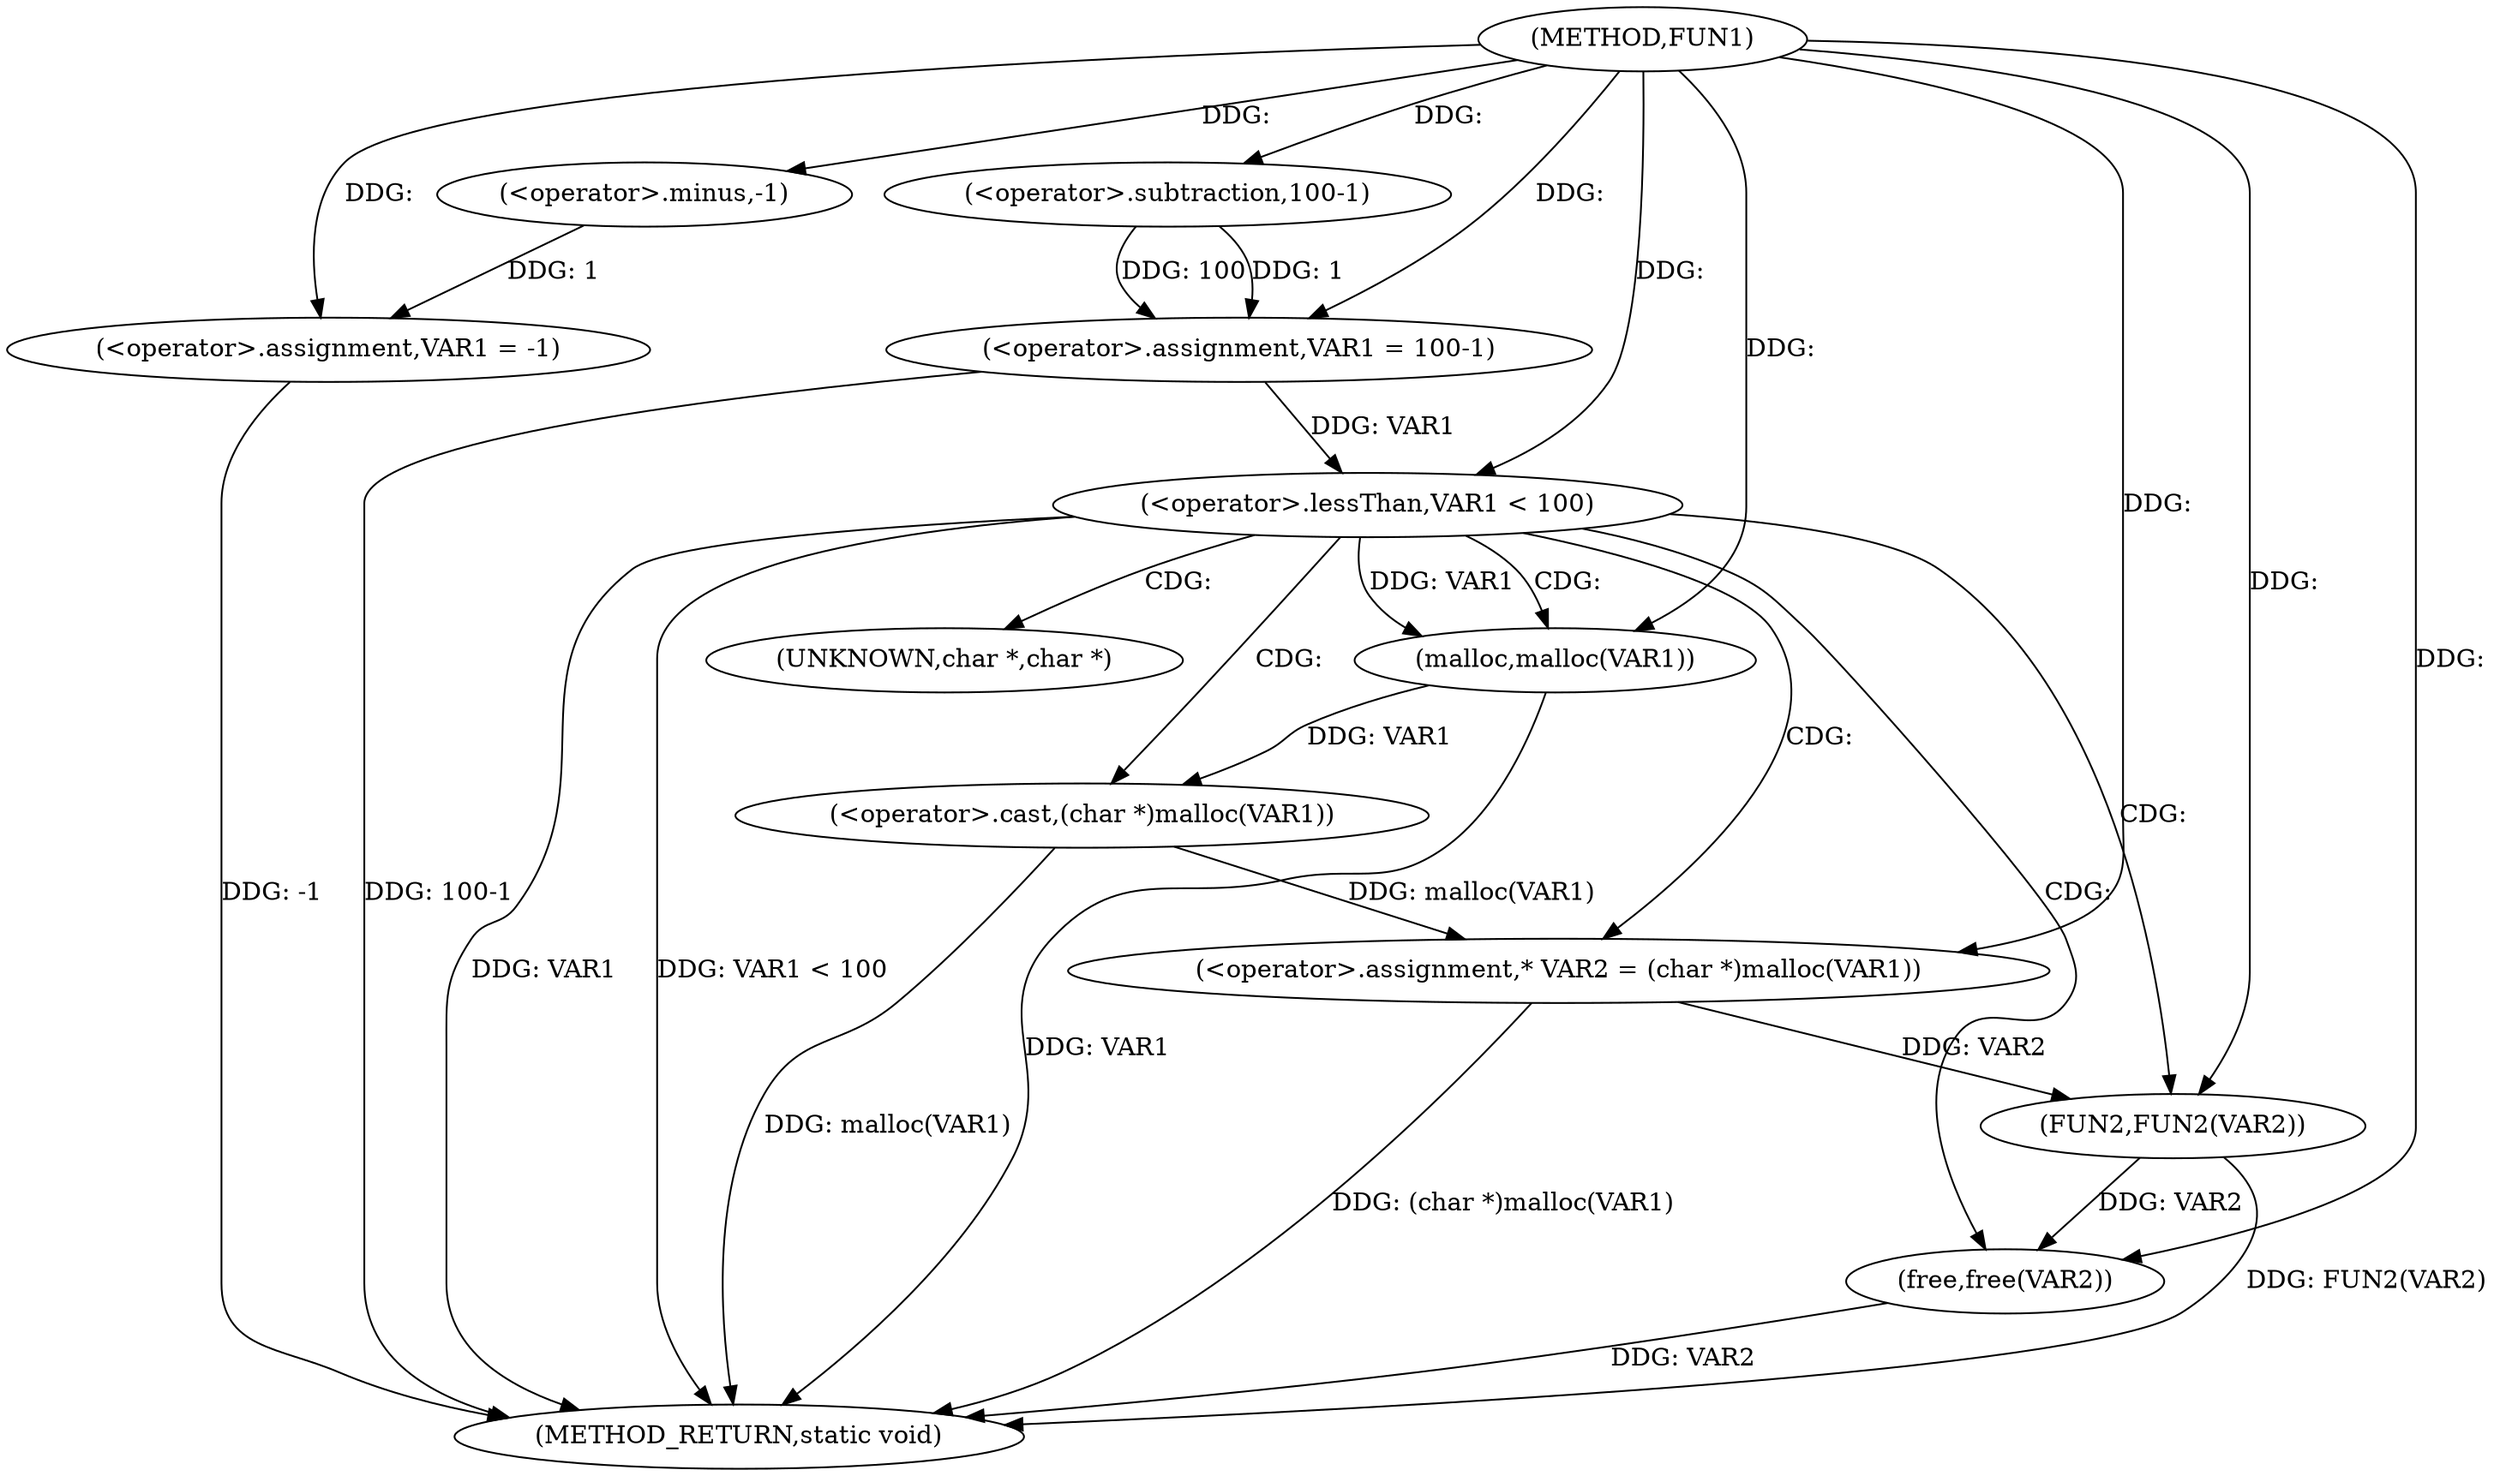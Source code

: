 digraph FUN1 {  
"1000100" [label = "(METHOD,FUN1)" ]
"1000128" [label = "(METHOD_RETURN,static void)" ]
"1000103" [label = "(<operator>.assignment,VAR1 = -1)" ]
"1000105" [label = "(<operator>.minus,-1)" ]
"1000107" [label = "(<operator>.assignment,VAR1 = 100-1)" ]
"1000109" [label = "(<operator>.subtraction,100-1)" ]
"1000113" [label = "(<operator>.lessThan,VAR1 < 100)" ]
"1000118" [label = "(<operator>.assignment,* VAR2 = (char *)malloc(VAR1))" ]
"1000120" [label = "(<operator>.cast,(char *)malloc(VAR1))" ]
"1000122" [label = "(malloc,malloc(VAR1))" ]
"1000124" [label = "(FUN2,FUN2(VAR2))" ]
"1000126" [label = "(free,free(VAR2))" ]
"1000121" [label = "(UNKNOWN,char *,char *)" ]
  "1000103" -> "1000128"  [ label = "DDG: -1"] 
  "1000113" -> "1000128"  [ label = "DDG: VAR1"] 
  "1000122" -> "1000128"  [ label = "DDG: VAR1"] 
  "1000126" -> "1000128"  [ label = "DDG: VAR2"] 
  "1000120" -> "1000128"  [ label = "DDG: malloc(VAR1)"] 
  "1000107" -> "1000128"  [ label = "DDG: 100-1"] 
  "1000124" -> "1000128"  [ label = "DDG: FUN2(VAR2)"] 
  "1000113" -> "1000128"  [ label = "DDG: VAR1 < 100"] 
  "1000118" -> "1000128"  [ label = "DDG: (char *)malloc(VAR1)"] 
  "1000105" -> "1000103"  [ label = "DDG: 1"] 
  "1000100" -> "1000103"  [ label = "DDG: "] 
  "1000100" -> "1000105"  [ label = "DDG: "] 
  "1000109" -> "1000107"  [ label = "DDG: 100"] 
  "1000109" -> "1000107"  [ label = "DDG: 1"] 
  "1000100" -> "1000107"  [ label = "DDG: "] 
  "1000100" -> "1000109"  [ label = "DDG: "] 
  "1000107" -> "1000113"  [ label = "DDG: VAR1"] 
  "1000100" -> "1000113"  [ label = "DDG: "] 
  "1000120" -> "1000118"  [ label = "DDG: malloc(VAR1)"] 
  "1000100" -> "1000118"  [ label = "DDG: "] 
  "1000122" -> "1000120"  [ label = "DDG: VAR1"] 
  "1000113" -> "1000122"  [ label = "DDG: VAR1"] 
  "1000100" -> "1000122"  [ label = "DDG: "] 
  "1000118" -> "1000124"  [ label = "DDG: VAR2"] 
  "1000100" -> "1000124"  [ label = "DDG: "] 
  "1000124" -> "1000126"  [ label = "DDG: VAR2"] 
  "1000100" -> "1000126"  [ label = "DDG: "] 
  "1000113" -> "1000120"  [ label = "CDG: "] 
  "1000113" -> "1000121"  [ label = "CDG: "] 
  "1000113" -> "1000124"  [ label = "CDG: "] 
  "1000113" -> "1000118"  [ label = "CDG: "] 
  "1000113" -> "1000122"  [ label = "CDG: "] 
  "1000113" -> "1000126"  [ label = "CDG: "] 
}
